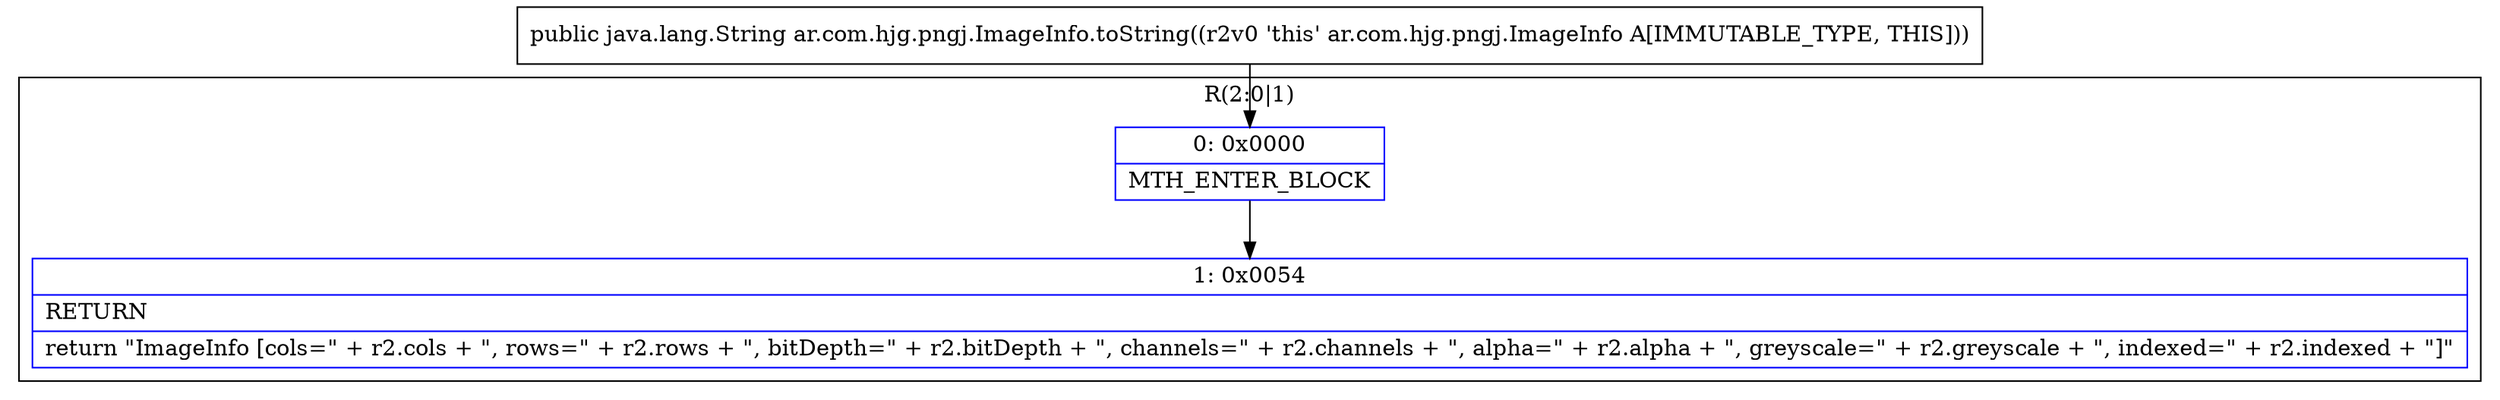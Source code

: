 digraph "CFG forar.com.hjg.pngj.ImageInfo.toString()Ljava\/lang\/String;" {
subgraph cluster_Region_1930860295 {
label = "R(2:0|1)";
node [shape=record,color=blue];
Node_0 [shape=record,label="{0\:\ 0x0000|MTH_ENTER_BLOCK\l}"];
Node_1 [shape=record,label="{1\:\ 0x0054|RETURN\l|return \"ImageInfo [cols=\" + r2.cols + \", rows=\" + r2.rows + \", bitDepth=\" + r2.bitDepth + \", channels=\" + r2.channels + \", alpha=\" + r2.alpha + \", greyscale=\" + r2.greyscale + \", indexed=\" + r2.indexed + \"]\"\l}"];
}
MethodNode[shape=record,label="{public java.lang.String ar.com.hjg.pngj.ImageInfo.toString((r2v0 'this' ar.com.hjg.pngj.ImageInfo A[IMMUTABLE_TYPE, THIS])) }"];
MethodNode -> Node_0;
Node_0 -> Node_1;
}

